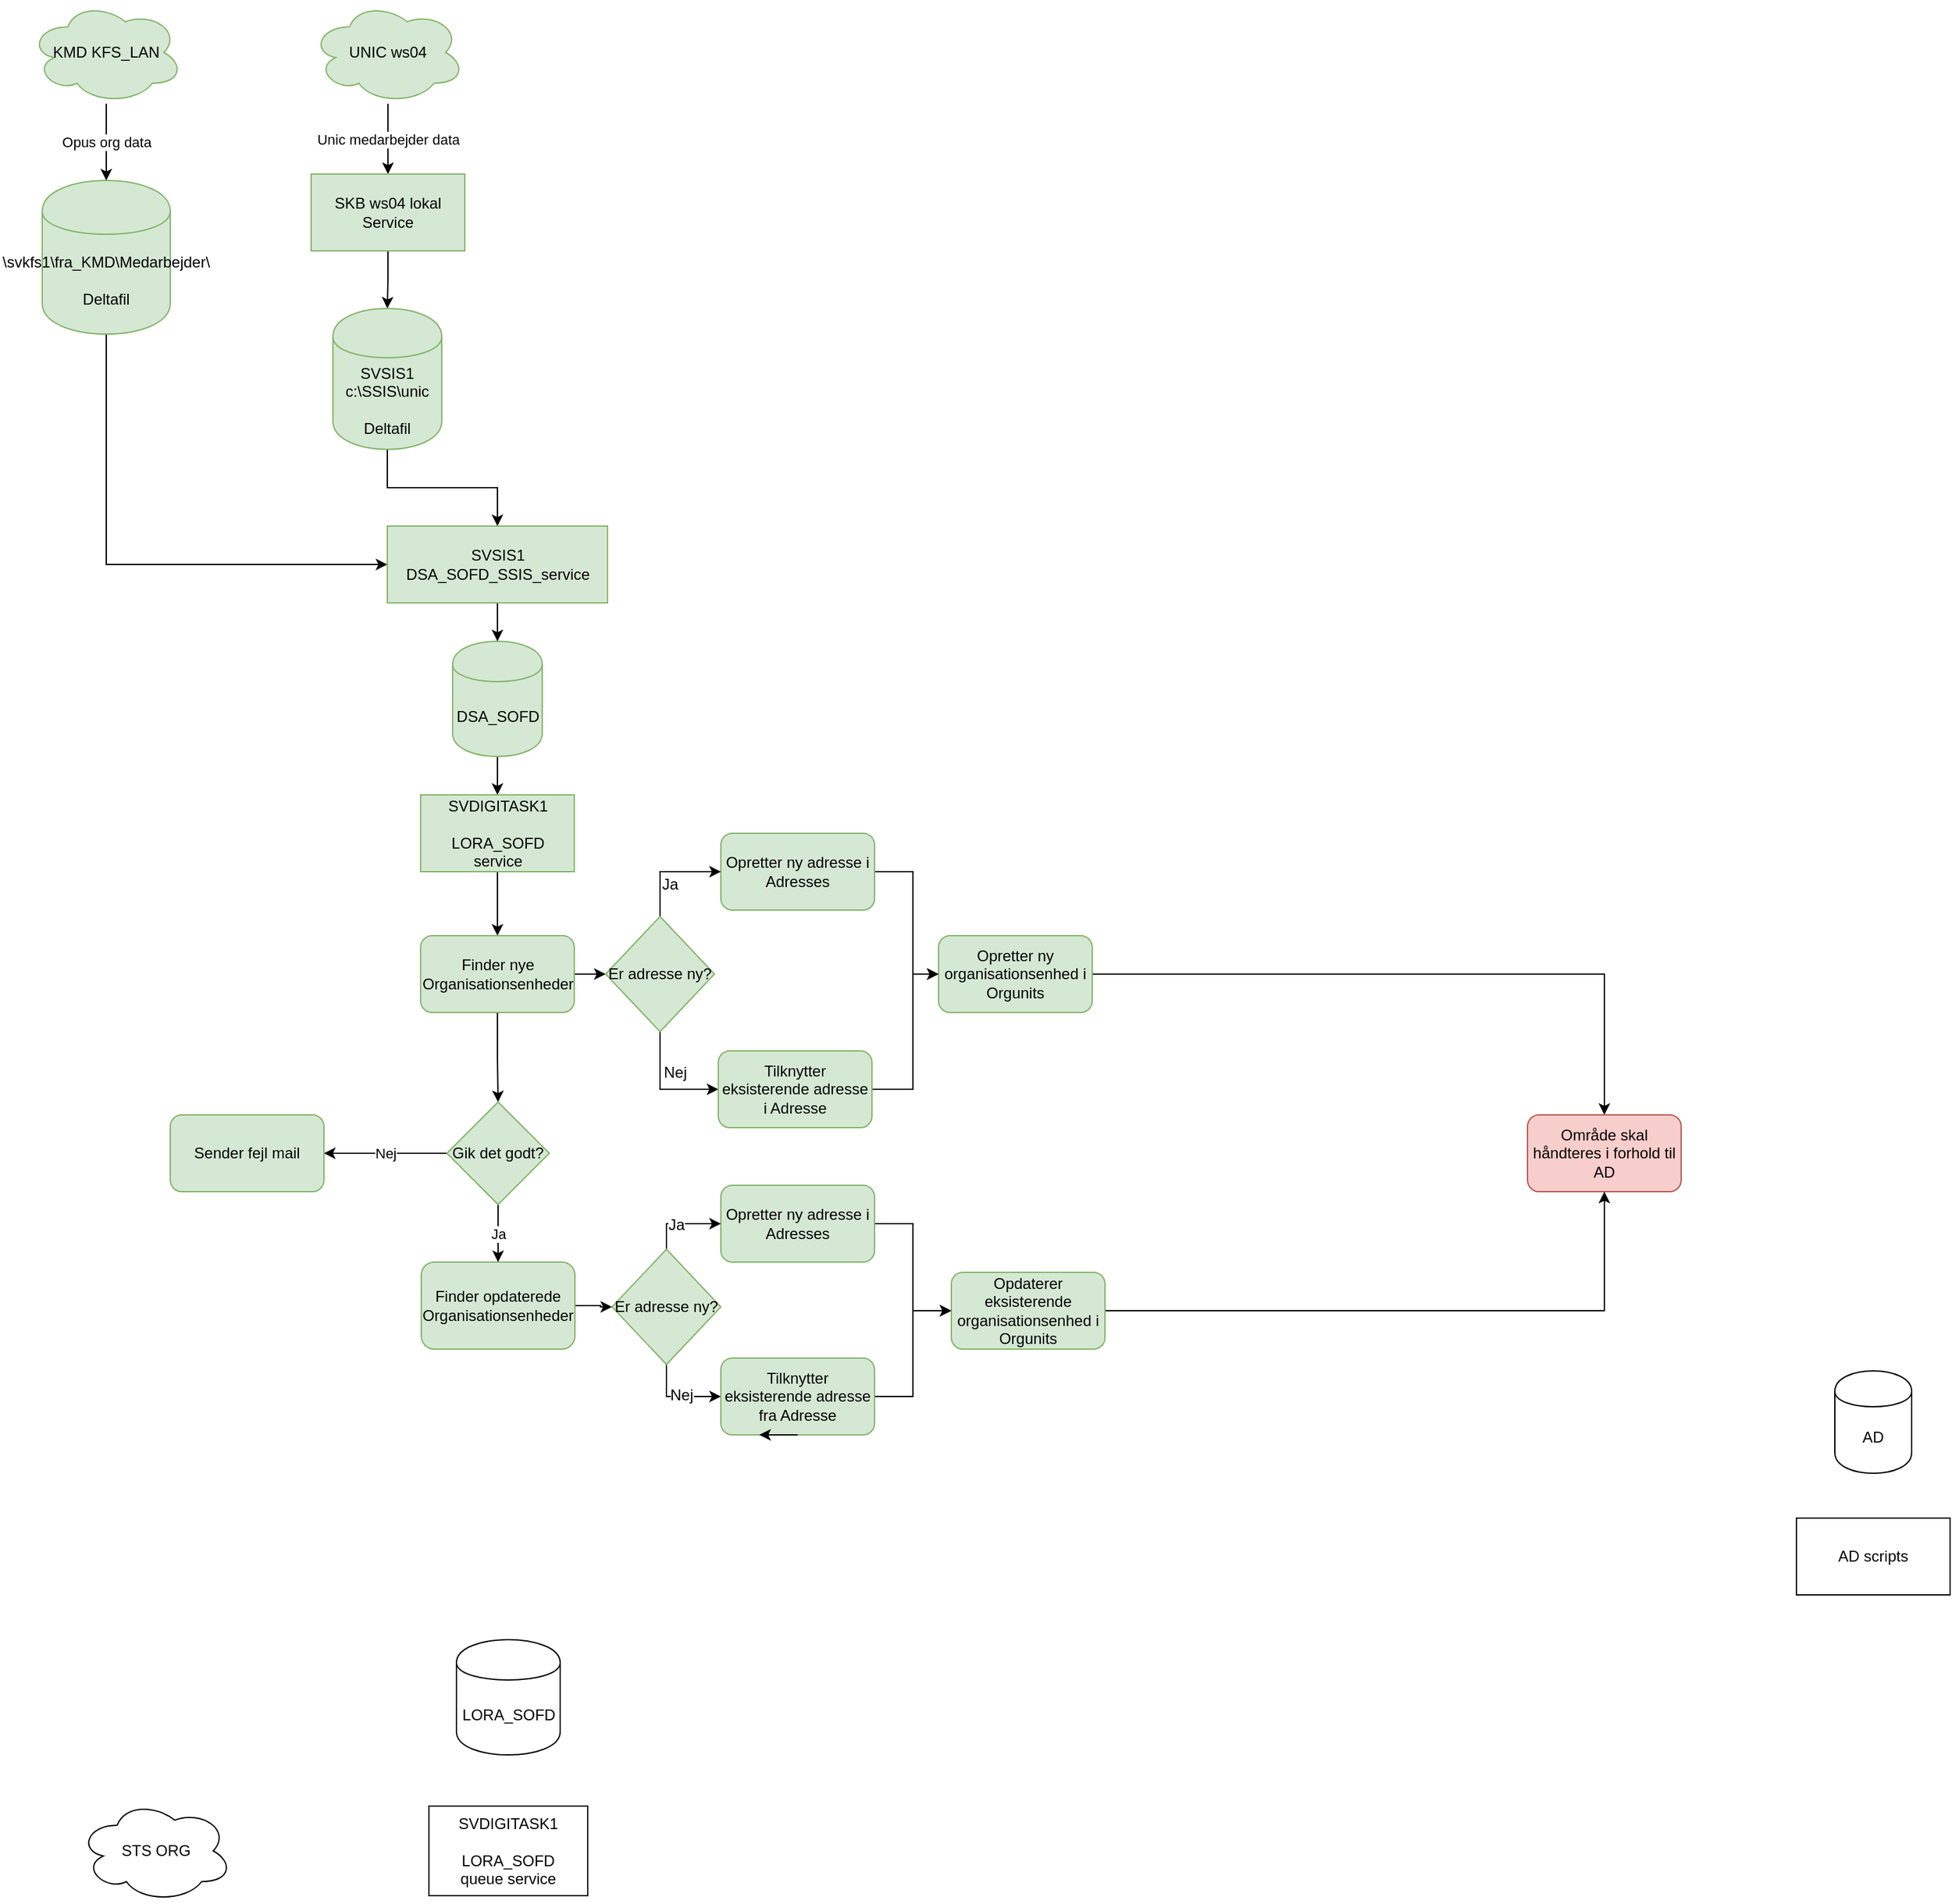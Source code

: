 <mxfile version="10.4.9" type="github"><diagram id="o5b5Y68pb12Nxzuh6uE5" name="Page-1"><mxGraphModel dx="1394" dy="771" grid="1" gridSize="10" guides="1" tooltips="1" connect="1" arrows="1" fold="1" page="1" pageScale="1" pageWidth="827" pageHeight="1169" math="0" shadow="0"><root><mxCell id="0"/><mxCell id="1" parent="0"/><mxCell id="oc2Fpqu8OoZIZFYyaqqw-1" style="edgeStyle=orthogonalEdgeStyle;rounded=0;orthogonalLoop=1;jettySize=auto;html=1;entryX=0.5;entryY=0;entryDx=0;entryDy=0;" edge="1" parent="1" source="oc2Fpqu8OoZIZFYyaqqw-2" target="oc2Fpqu8OoZIZFYyaqqw-16"><mxGeometry relative="1" as="geometry"/></mxCell><mxCell id="oc2Fpqu8OoZIZFYyaqqw-2" value="DSA_SOFD" style="shape=cylinder;whiteSpace=wrap;html=1;boundedLbl=1;backgroundOutline=1;fillColor=#d5e8d4;strokeColor=#82b366;" vertex="1" parent="1"><mxGeometry x="360.5" y="550" width="70" height="90" as="geometry"/></mxCell><mxCell id="oc2Fpqu8OoZIZFYyaqqw-3" style="edgeStyle=orthogonalEdgeStyle;rounded=0;orthogonalLoop=1;jettySize=auto;html=1;entryX=0;entryY=0.5;entryDx=0;entryDy=0;" edge="1" parent="1" source="oc2Fpqu8OoZIZFYyaqqw-4" target="oc2Fpqu8OoZIZFYyaqqw-14"><mxGeometry relative="1" as="geometry"><Array as="points"><mxPoint x="90" y="490"/></Array></mxGeometry></mxCell><mxCell id="oc2Fpqu8OoZIZFYyaqqw-4" value="&lt;div&gt;\\svkfs1\fra_KMD\Medarbejder\&lt;/div&gt;&lt;div&gt;&lt;br&gt;&lt;/div&gt;&lt;div&gt;Deltafil&lt;br&gt;&lt;/div&gt;" style="shape=cylinder;whiteSpace=wrap;html=1;boundedLbl=1;backgroundOutline=1;fillColor=#d5e8d4;strokeColor=#82b366;" vertex="1" parent="1"><mxGeometry x="40" y="190" width="100" height="120" as="geometry"/></mxCell><mxCell id="oc2Fpqu8OoZIZFYyaqqw-5" value="Opus org data" style="edgeStyle=orthogonalEdgeStyle;rounded=0;orthogonalLoop=1;jettySize=auto;html=1;" edge="1" parent="1" source="oc2Fpqu8OoZIZFYyaqqw-6" target="oc2Fpqu8OoZIZFYyaqqw-4"><mxGeometry relative="1" as="geometry"/></mxCell><mxCell id="oc2Fpqu8OoZIZFYyaqqw-6" value="KMD KFS_LAN" style="ellipse;shape=cloud;whiteSpace=wrap;html=1;fillColor=#d5e8d4;strokeColor=#82b366;" vertex="1" parent="1"><mxGeometry x="30" y="50" width="120" height="80" as="geometry"/></mxCell><mxCell id="oc2Fpqu8OoZIZFYyaqqw-7" value="Unic medarbejder data" style="edgeStyle=orthogonalEdgeStyle;rounded=0;orthogonalLoop=1;jettySize=auto;html=1;" edge="1" parent="1" source="oc2Fpqu8OoZIZFYyaqqw-8" target="oc2Fpqu8OoZIZFYyaqqw-10"><mxGeometry relative="1" as="geometry"/></mxCell><mxCell id="oc2Fpqu8OoZIZFYyaqqw-8" value="UNIC ws04" style="ellipse;shape=cloud;whiteSpace=wrap;html=1;fillColor=#d5e8d4;strokeColor=#82b366;" vertex="1" parent="1"><mxGeometry x="250" y="50" width="120" height="80" as="geometry"/></mxCell><mxCell id="oc2Fpqu8OoZIZFYyaqqw-9" style="edgeStyle=orthogonalEdgeStyle;rounded=0;orthogonalLoop=1;jettySize=auto;html=1;" edge="1" parent="1" source="oc2Fpqu8OoZIZFYyaqqw-10" target="oc2Fpqu8OoZIZFYyaqqw-12"><mxGeometry relative="1" as="geometry"/></mxCell><mxCell id="oc2Fpqu8OoZIZFYyaqqw-10" value="SKB ws04 lokal Service" style="rounded=0;whiteSpace=wrap;html=1;fillColor=#d5e8d4;strokeColor=#82b366;" vertex="1" parent="1"><mxGeometry x="250" y="185" width="120" height="60" as="geometry"/></mxCell><mxCell id="oc2Fpqu8OoZIZFYyaqqw-11" style="edgeStyle=orthogonalEdgeStyle;rounded=0;orthogonalLoop=1;jettySize=auto;html=1;entryX=0.5;entryY=0;entryDx=0;entryDy=0;" edge="1" parent="1" source="oc2Fpqu8OoZIZFYyaqqw-12" target="oc2Fpqu8OoZIZFYyaqqw-14"><mxGeometry relative="1" as="geometry"/></mxCell><mxCell id="oc2Fpqu8OoZIZFYyaqqw-12" value="&lt;div&gt;SVSIS1 &lt;br&gt;&lt;/div&gt;&lt;div&gt;c:\SSIS\unic&lt;br&gt;&lt;/div&gt;&lt;div&gt;&lt;br&gt;&lt;/div&gt;&lt;div&gt;Deltafil&lt;br&gt;&lt;/div&gt;" style="shape=cylinder;whiteSpace=wrap;html=1;boundedLbl=1;backgroundOutline=1;fillColor=#d5e8d4;strokeColor=#82b366;" vertex="1" parent="1"><mxGeometry x="267" y="290" width="85" height="110" as="geometry"/></mxCell><mxCell id="oc2Fpqu8OoZIZFYyaqqw-13" style="edgeStyle=orthogonalEdgeStyle;rounded=0;orthogonalLoop=1;jettySize=auto;html=1;entryX=0.5;entryY=0;entryDx=0;entryDy=0;" edge="1" parent="1" source="oc2Fpqu8OoZIZFYyaqqw-14" target="oc2Fpqu8OoZIZFYyaqqw-2"><mxGeometry relative="1" as="geometry"/></mxCell><mxCell id="oc2Fpqu8OoZIZFYyaqqw-14" value="&lt;div&gt;SVSIS1&lt;/div&gt;&lt;div&gt;DSA_SOFD_SSIS_service&lt;br&gt;&lt;/div&gt;" style="rounded=0;whiteSpace=wrap;html=1;fillColor=#d5e8d4;strokeColor=#82b366;" vertex="1" parent="1"><mxGeometry x="309.5" y="460" width="172" height="60" as="geometry"/></mxCell><mxCell id="oc2Fpqu8OoZIZFYyaqqw-44" style="edgeStyle=orthogonalEdgeStyle;rounded=0;orthogonalLoop=1;jettySize=auto;html=1;entryX=0.5;entryY=0;entryDx=0;entryDy=0;" edge="1" parent="1" source="oc2Fpqu8OoZIZFYyaqqw-16" target="oc2Fpqu8OoZIZFYyaqqw-29"><mxGeometry relative="1" as="geometry"/></mxCell><mxCell id="oc2Fpqu8OoZIZFYyaqqw-16" value="&lt;div&gt;SVDIGITASK1 &lt;br&gt;&lt;/div&gt;&lt;div&gt;&lt;br&gt;&lt;/div&gt;&lt;div&gt;LORA_SOFD&lt;/div&gt;&lt;div&gt;service&lt;/div&gt;" style="rounded=0;whiteSpace=wrap;html=1;fillColor=#d5e8d4;strokeColor=#82b366;" vertex="1" parent="1"><mxGeometry x="335.5" y="670" width="120" height="60" as="geometry"/></mxCell><mxCell id="oc2Fpqu8OoZIZFYyaqqw-18" value="AD" style="shape=cylinder;whiteSpace=wrap;html=1;boundedLbl=1;backgroundOutline=1;" vertex="1" parent="1"><mxGeometry x="1440" y="1120" width="60" height="80" as="geometry"/></mxCell><mxCell id="oc2Fpqu8OoZIZFYyaqqw-20" value="AD scripts" style="rounded=0;whiteSpace=wrap;html=1;" vertex="1" parent="1"><mxGeometry x="1410" y="1235" width="120" height="60" as="geometry"/></mxCell><mxCell id="oc2Fpqu8OoZIZFYyaqqw-22" value="LORA_SOFD" style="shape=cylinder;whiteSpace=wrap;html=1;boundedLbl=1;backgroundOutline=1;" vertex="1" parent="1"><mxGeometry x="363.5" y="1330" width="81" height="90" as="geometry"/></mxCell><mxCell id="oc2Fpqu8OoZIZFYyaqqw-23" value="STS ORG" style="ellipse;shape=cloud;whiteSpace=wrap;html=1;" vertex="1" parent="1"><mxGeometry x="68.5" y="1455" width="120" height="80" as="geometry"/></mxCell><mxCell id="oc2Fpqu8OoZIZFYyaqqw-26" value="&lt;div&gt;SVDIGITASK1&lt;br&gt;&lt;/div&gt;&lt;div&gt;&lt;br&gt;&lt;/div&gt;&lt;div&gt;LORA_SOFD&lt;/div&gt;&lt;div&gt;queue service&lt;/div&gt;" style="rounded=0;whiteSpace=wrap;html=1;" vertex="1" parent="1"><mxGeometry x="342" y="1460" width="124" height="70" as="geometry"/></mxCell><mxCell id="oc2Fpqu8OoZIZFYyaqqw-28" style="edgeStyle=orthogonalEdgeStyle;rounded=0;html=1;jettySize=auto;orthogonalLoop=1;" edge="1" parent="1" source="oc2Fpqu8OoZIZFYyaqqw-29" target="oc2Fpqu8OoZIZFYyaqqw-38"><mxGeometry relative="1" as="geometry"/></mxCell><mxCell id="oc2Fpqu8OoZIZFYyaqqw-59" style="edgeStyle=orthogonalEdgeStyle;rounded=0;orthogonalLoop=1;jettySize=auto;html=1;entryX=0.5;entryY=0;entryDx=0;entryDy=0;" edge="1" parent="1" source="oc2Fpqu8OoZIZFYyaqqw-29" target="oc2Fpqu8OoZIZFYyaqqw-58"><mxGeometry relative="1" as="geometry"/></mxCell><mxCell id="oc2Fpqu8OoZIZFYyaqqw-29" value="Finder nye Organisationsenheder" style="rounded=1;whiteSpace=wrap;html=1;fillColor=#d5e8d4;strokeColor=#82b366;" vertex="1" parent="1"><mxGeometry x="335.5" y="780" width="120" height="60" as="geometry"/></mxCell><mxCell id="oc2Fpqu8OoZIZFYyaqqw-30" style="edgeStyle=orthogonalEdgeStyle;rounded=0;html=1;entryX=0.5;entryY=0;entryDx=0;entryDy=0;jettySize=auto;orthogonalLoop=1;" edge="1" parent="1" source="oc2Fpqu8OoZIZFYyaqqw-31" target="oc2Fpqu8OoZIZFYyaqqw-41"><mxGeometry relative="1" as="geometry"/></mxCell><mxCell id="oc2Fpqu8OoZIZFYyaqqw-31" value="Opretter ny organisationsenhed i Orgunits" style="rounded=1;whiteSpace=wrap;html=1;fillColor=#d5e8d4;strokeColor=#82b366;" vertex="1" parent="1"><mxGeometry x="740" y="780" width="120" height="60" as="geometry"/></mxCell><mxCell id="oc2Fpqu8OoZIZFYyaqqw-32" style="edgeStyle=orthogonalEdgeStyle;rounded=0;html=1;entryX=0;entryY=0.5;entryDx=0;entryDy=0;jettySize=auto;orthogonalLoop=1;" edge="1" parent="1" source="oc2Fpqu8OoZIZFYyaqqw-33" target="oc2Fpqu8OoZIZFYyaqqw-31"><mxGeometry relative="1" as="geometry"><Array as="points"><mxPoint x="720" y="730"/><mxPoint x="720" y="810"/></Array></mxGeometry></mxCell><mxCell id="oc2Fpqu8OoZIZFYyaqqw-33" value="Opretter ny adresse i Adresses" style="rounded=1;whiteSpace=wrap;html=1;fillColor=#d5e8d4;strokeColor=#82b366;" vertex="1" parent="1"><mxGeometry x="570" y="700" width="120" height="60" as="geometry"/></mxCell><mxCell id="oc2Fpqu8OoZIZFYyaqqw-34" style="edgeStyle=orthogonalEdgeStyle;rounded=0;html=1;entryX=0;entryY=0.5;entryDx=0;entryDy=0;jettySize=auto;orthogonalLoop=1;exitX=0.5;exitY=1;exitDx=0;exitDy=0;" edge="1" parent="1" source="oc2Fpqu8OoZIZFYyaqqw-38" target="oc2Fpqu8OoZIZFYyaqqw-40"><mxGeometry relative="1" as="geometry"/></mxCell><mxCell id="oc2Fpqu8OoZIZFYyaqqw-35" value="Nej" style="text;html=1;resizable=0;points=[];align=center;verticalAlign=middle;labelBackgroundColor=#ffffff;" vertex="1" connectable="0" parent="oc2Fpqu8OoZIZFYyaqqw-34"><mxGeometry x="-0.309" y="11" relative="1" as="geometry"><mxPoint as="offset"/></mxGeometry></mxCell><mxCell id="oc2Fpqu8OoZIZFYyaqqw-36" style="edgeStyle=orthogonalEdgeStyle;rounded=0;html=1;entryX=0;entryY=0.5;entryDx=0;entryDy=0;jettySize=auto;orthogonalLoop=1;exitX=0.5;exitY=0;exitDx=0;exitDy=0;" edge="1" parent="1" source="oc2Fpqu8OoZIZFYyaqqw-38" target="oc2Fpqu8OoZIZFYyaqqw-33"><mxGeometry relative="1" as="geometry"/></mxCell><mxCell id="oc2Fpqu8OoZIZFYyaqqw-37" value="Ja" style="text;html=1;resizable=0;points=[];align=center;verticalAlign=middle;labelBackgroundColor=#ffffff;" vertex="1" connectable="0" parent="oc2Fpqu8OoZIZFYyaqqw-36"><mxGeometry x="-0.385" y="-7" relative="1" as="geometry"><mxPoint as="offset"/></mxGeometry></mxCell><mxCell id="oc2Fpqu8OoZIZFYyaqqw-38" value="Er adresse ny?" style="rhombus;whiteSpace=wrap;html=1;fillColor=#d5e8d4;strokeColor=#82b366;" vertex="1" parent="1"><mxGeometry x="480" y="765" width="85" height="90" as="geometry"/></mxCell><mxCell id="oc2Fpqu8OoZIZFYyaqqw-39" style="edgeStyle=orthogonalEdgeStyle;rounded=0;html=1;entryX=0;entryY=0.5;entryDx=0;entryDy=0;jettySize=auto;orthogonalLoop=1;" edge="1" parent="1" source="oc2Fpqu8OoZIZFYyaqqw-40" target="oc2Fpqu8OoZIZFYyaqqw-31"><mxGeometry relative="1" as="geometry"><Array as="points"><mxPoint x="720" y="900"/><mxPoint x="720" y="810"/></Array></mxGeometry></mxCell><mxCell id="oc2Fpqu8OoZIZFYyaqqw-40" value="Tilknytter eksisterende adresse i Adresse" style="rounded=1;whiteSpace=wrap;html=1;fillColor=#d5e8d4;strokeColor=#82b366;" vertex="1" parent="1"><mxGeometry x="568" y="870" width="120" height="60" as="geometry"/></mxCell><mxCell id="oc2Fpqu8OoZIZFYyaqqw-41" value="Område skal håndteres i forhold til AD" style="rounded=1;whiteSpace=wrap;html=1;fillColor=#f8cecc;strokeColor=#b85450;" vertex="1" parent="1"><mxGeometry x="1200" y="920" width="120" height="60" as="geometry"/></mxCell><mxCell id="oc2Fpqu8OoZIZFYyaqqw-45" style="edgeStyle=orthogonalEdgeStyle;rounded=0;html=1;entryX=0;entryY=0.5;entryDx=0;entryDy=0;jettySize=auto;orthogonalLoop=1;" edge="1" parent="1" source="oc2Fpqu8OoZIZFYyaqqw-46" target="oc2Fpqu8OoZIZFYyaqqw-54"><mxGeometry relative="1" as="geometry"/></mxCell><mxCell id="oc2Fpqu8OoZIZFYyaqqw-46" value="Finder opdaterede Organisationsenheder" style="rounded=1;whiteSpace=wrap;html=1;fillColor=#d5e8d4;strokeColor=#82b366;" vertex="1" parent="1"><mxGeometry x="336" y="1035" width="120" height="68" as="geometry"/></mxCell><mxCell id="oc2Fpqu8OoZIZFYyaqqw-57" style="edgeStyle=orthogonalEdgeStyle;rounded=0;orthogonalLoop=1;jettySize=auto;html=1;" edge="1" parent="1" source="oc2Fpqu8OoZIZFYyaqqw-47" target="oc2Fpqu8OoZIZFYyaqqw-41"><mxGeometry relative="1" as="geometry"/></mxCell><mxCell id="oc2Fpqu8OoZIZFYyaqqw-47" value="Opdaterer eksisterende organisationsenhed i Orgunits" style="rounded=1;whiteSpace=wrap;html=1;fillColor=#d5e8d4;strokeColor=#82b366;" vertex="1" parent="1"><mxGeometry x="750" y="1043" width="120" height="60" as="geometry"/></mxCell><mxCell id="oc2Fpqu8OoZIZFYyaqqw-48" style="edgeStyle=orthogonalEdgeStyle;rounded=0;html=1;entryX=0;entryY=0.5;entryDx=0;entryDy=0;jettySize=auto;orthogonalLoop=1;" edge="1" parent="1" source="oc2Fpqu8OoZIZFYyaqqw-49" target="oc2Fpqu8OoZIZFYyaqqw-47"><mxGeometry relative="1" as="geometry"/></mxCell><mxCell id="oc2Fpqu8OoZIZFYyaqqw-49" value="Opretter ny adresse i Adresses" style="rounded=1;whiteSpace=wrap;html=1;fillColor=#d5e8d4;strokeColor=#82b366;" vertex="1" parent="1"><mxGeometry x="570" y="975" width="120" height="60" as="geometry"/></mxCell><mxCell id="oc2Fpqu8OoZIZFYyaqqw-50" style="edgeStyle=orthogonalEdgeStyle;rounded=0;html=1;entryX=0;entryY=0.5;entryDx=0;entryDy=0;jettySize=auto;orthogonalLoop=1;exitX=0.5;exitY=1;exitDx=0;exitDy=0;" edge="1" parent="1" source="oc2Fpqu8OoZIZFYyaqqw-54" target="oc2Fpqu8OoZIZFYyaqqw-56"><mxGeometry relative="1" as="geometry"/></mxCell><mxCell id="oc2Fpqu8OoZIZFYyaqqw-51" value="Nej" style="text;html=1;resizable=0;points=[];align=center;verticalAlign=middle;labelBackgroundColor=#ffffff;" vertex="1" connectable="0" parent="oc2Fpqu8OoZIZFYyaqqw-50"><mxGeometry x="-0.309" y="11" relative="1" as="geometry"><mxPoint as="offset"/></mxGeometry></mxCell><mxCell id="oc2Fpqu8OoZIZFYyaqqw-52" style="edgeStyle=orthogonalEdgeStyle;rounded=0;html=1;entryX=0;entryY=0.5;entryDx=0;entryDy=0;jettySize=auto;orthogonalLoop=1;exitX=0.5;exitY=0;exitDx=0;exitDy=0;" edge="1" parent="1" source="oc2Fpqu8OoZIZFYyaqqw-54" target="oc2Fpqu8OoZIZFYyaqqw-49"><mxGeometry relative="1" as="geometry"/></mxCell><mxCell id="oc2Fpqu8OoZIZFYyaqqw-53" value="Ja" style="text;html=1;resizable=0;points=[];align=center;verticalAlign=middle;labelBackgroundColor=#ffffff;" vertex="1" connectable="0" parent="oc2Fpqu8OoZIZFYyaqqw-52"><mxGeometry x="-0.385" y="-7" relative="1" as="geometry"><mxPoint as="offset"/></mxGeometry></mxCell><mxCell id="oc2Fpqu8OoZIZFYyaqqw-54" value="Er adresse ny?" style="rhombus;whiteSpace=wrap;html=1;fillColor=#d5e8d4;strokeColor=#82b366;" vertex="1" parent="1"><mxGeometry x="485" y="1025" width="85" height="90" as="geometry"/></mxCell><mxCell id="oc2Fpqu8OoZIZFYyaqqw-55" style="edgeStyle=orthogonalEdgeStyle;rounded=0;html=1;entryX=0;entryY=0.5;entryDx=0;entryDy=0;jettySize=auto;orthogonalLoop=1;" edge="1" parent="1" source="oc2Fpqu8OoZIZFYyaqqw-56" target="oc2Fpqu8OoZIZFYyaqqw-47"><mxGeometry relative="1" as="geometry"/></mxCell><mxCell id="oc2Fpqu8OoZIZFYyaqqw-56" value="Tilknytter eksisterende adresse fra Adresse" style="rounded=1;whiteSpace=wrap;html=1;fillColor=#d5e8d4;strokeColor=#82b366;" vertex="1" parent="1"><mxGeometry x="570" y="1110" width="120" height="60" as="geometry"/></mxCell><mxCell id="oc2Fpqu8OoZIZFYyaqqw-60" value="Ja" style="edgeStyle=orthogonalEdgeStyle;rounded=0;orthogonalLoop=1;jettySize=auto;html=1;entryX=0.5;entryY=0;entryDx=0;entryDy=0;" edge="1" parent="1" source="oc2Fpqu8OoZIZFYyaqqw-58" target="oc2Fpqu8OoZIZFYyaqqw-46"><mxGeometry relative="1" as="geometry"/></mxCell><mxCell id="oc2Fpqu8OoZIZFYyaqqw-61" value="Nej" style="edgeStyle=orthogonalEdgeStyle;rounded=0;orthogonalLoop=1;jettySize=auto;html=1;" edge="1" parent="1" source="oc2Fpqu8OoZIZFYyaqqw-58" target="oc2Fpqu8OoZIZFYyaqqw-63"><mxGeometry relative="1" as="geometry"><mxPoint x="330" y="950" as="targetPoint"/></mxGeometry></mxCell><mxCell id="oc2Fpqu8OoZIZFYyaqqw-58" value="Gik det godt?" style="rhombus;whiteSpace=wrap;html=1;rounded=0;fillColor=#d5e8d4;strokeColor=#82b366;" vertex="1" parent="1"><mxGeometry x="356" y="910" width="80" height="80" as="geometry"/></mxCell><mxCell id="oc2Fpqu8OoZIZFYyaqqw-63" value="Sender fejl mail" style="rounded=1;whiteSpace=wrap;html=1;fillColor=#d5e8d4;strokeColor=#82b366;" vertex="1" parent="1"><mxGeometry x="140" y="920" width="120" height="60" as="geometry"/></mxCell><mxCell id="oc2Fpqu8OoZIZFYyaqqw-64" style="edgeStyle=orthogonalEdgeStyle;rounded=0;orthogonalLoop=1;jettySize=auto;html=1;exitX=0.5;exitY=1;exitDx=0;exitDy=0;entryX=0.25;entryY=1;entryDx=0;entryDy=0;" edge="1" parent="1" source="oc2Fpqu8OoZIZFYyaqqw-56" target="oc2Fpqu8OoZIZFYyaqqw-56"><mxGeometry relative="1" as="geometry"/></mxCell></root></mxGraphModel></diagram></mxfile>
